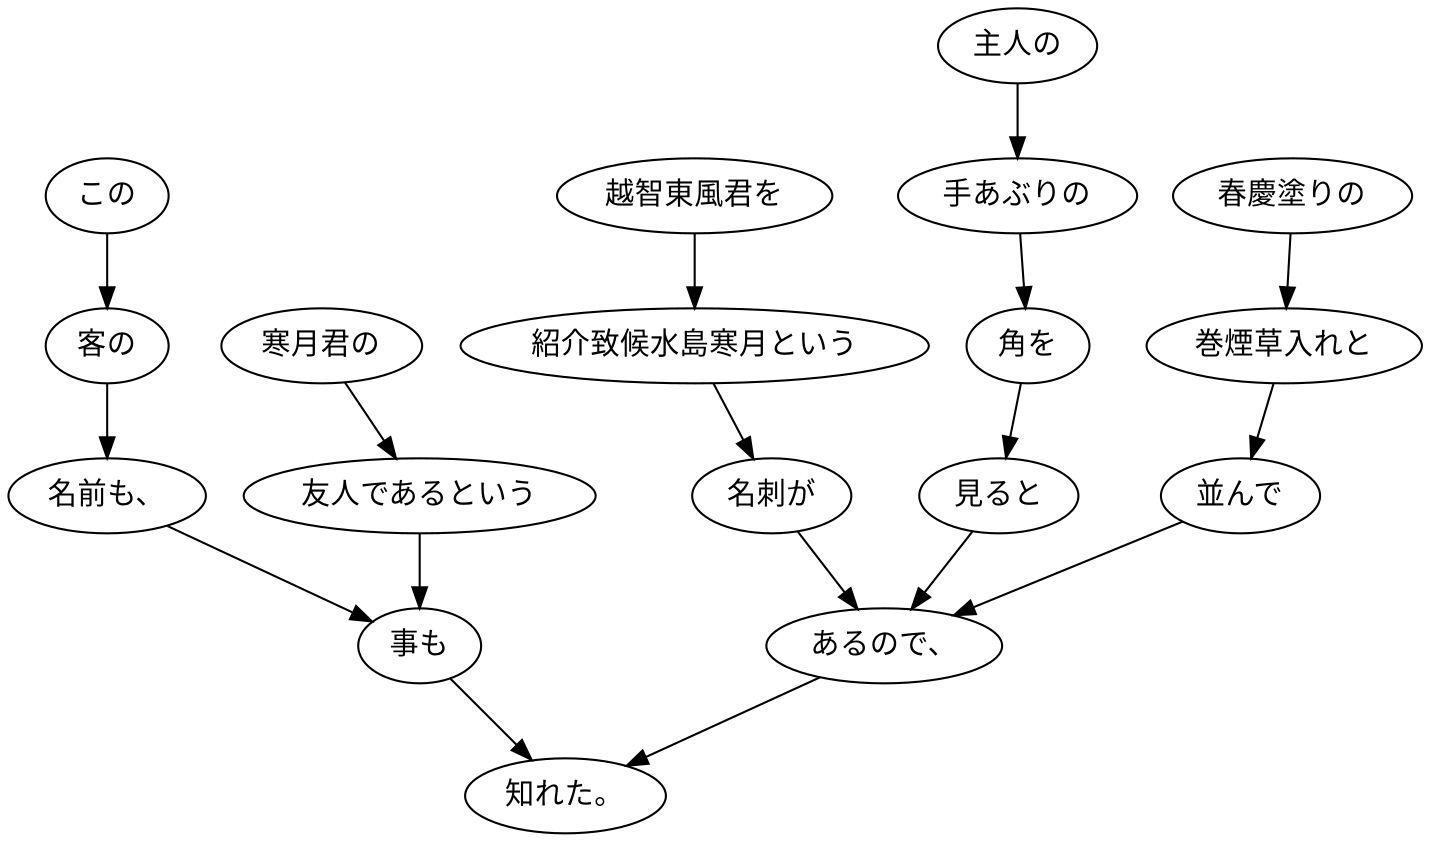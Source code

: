 digraph graph764 {
	node0 [label="主人の"];
	node1 [label="手あぶりの"];
	node2 [label="角を"];
	node3 [label="見ると"];
	node4 [label="春慶塗りの"];
	node5 [label="巻煙草入れと"];
	node6 [label="並んで"];
	node7 [label="越智東風君を"];
	node8 [label="紹介致候水島寒月という"];
	node9 [label="名刺が"];
	node10 [label="あるので、"];
	node11 [label="この"];
	node12 [label="客の"];
	node13 [label="名前も、"];
	node14 [label="寒月君の"];
	node15 [label="友人であるという"];
	node16 [label="事も"];
	node17 [label="知れた。"];
	node0 -> node1;
	node1 -> node2;
	node2 -> node3;
	node3 -> node10;
	node4 -> node5;
	node5 -> node6;
	node6 -> node10;
	node7 -> node8;
	node8 -> node9;
	node9 -> node10;
	node10 -> node17;
	node11 -> node12;
	node12 -> node13;
	node13 -> node16;
	node14 -> node15;
	node15 -> node16;
	node16 -> node17;
}
